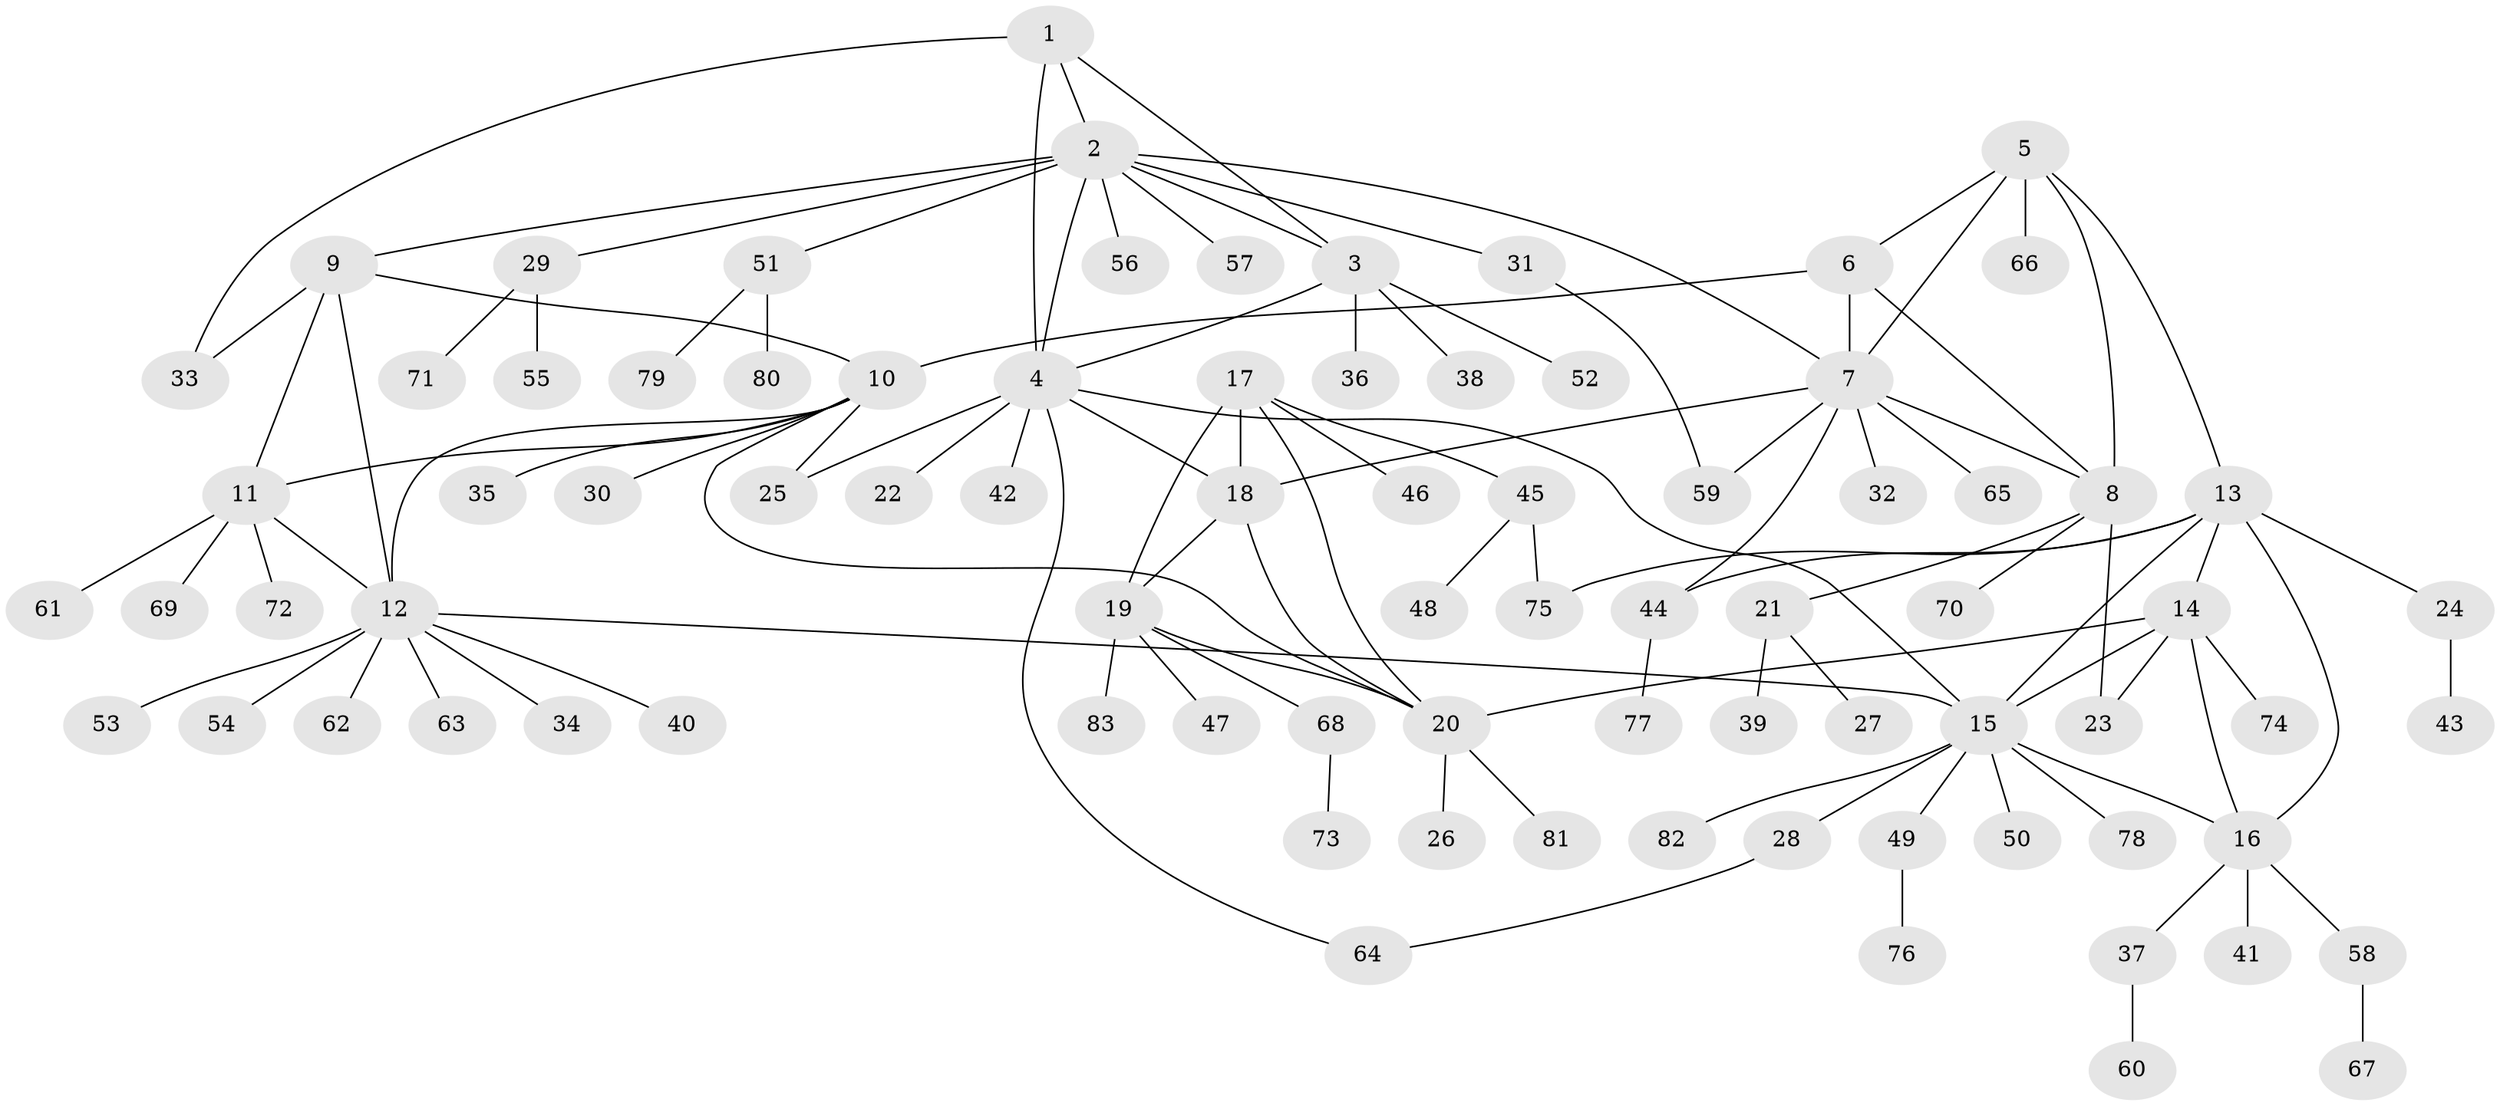 // coarse degree distribution, {4: 0.04081632653061224, 9: 0.02040816326530612, 7: 0.04081632653061224, 13: 0.02040816326530612, 11: 0.02040816326530612, 14: 0.02040816326530612, 3: 0.02040816326530612, 5: 0.02040816326530612, 6: 0.02040816326530612, 1: 0.6326530612244898, 2: 0.14285714285714285}
// Generated by graph-tools (version 1.1) at 2025/19/03/04/25 18:19:55]
// undirected, 83 vertices, 110 edges
graph export_dot {
graph [start="1"]
  node [color=gray90,style=filled];
  1;
  2;
  3;
  4;
  5;
  6;
  7;
  8;
  9;
  10;
  11;
  12;
  13;
  14;
  15;
  16;
  17;
  18;
  19;
  20;
  21;
  22;
  23;
  24;
  25;
  26;
  27;
  28;
  29;
  30;
  31;
  32;
  33;
  34;
  35;
  36;
  37;
  38;
  39;
  40;
  41;
  42;
  43;
  44;
  45;
  46;
  47;
  48;
  49;
  50;
  51;
  52;
  53;
  54;
  55;
  56;
  57;
  58;
  59;
  60;
  61;
  62;
  63;
  64;
  65;
  66;
  67;
  68;
  69;
  70;
  71;
  72;
  73;
  74;
  75;
  76;
  77;
  78;
  79;
  80;
  81;
  82;
  83;
  1 -- 2;
  1 -- 3;
  1 -- 4;
  1 -- 33;
  2 -- 3;
  2 -- 4;
  2 -- 7;
  2 -- 9;
  2 -- 29;
  2 -- 31;
  2 -- 51;
  2 -- 56;
  2 -- 57;
  3 -- 4;
  3 -- 36;
  3 -- 38;
  3 -- 52;
  4 -- 15;
  4 -- 18;
  4 -- 22;
  4 -- 25;
  4 -- 42;
  4 -- 64;
  5 -- 6;
  5 -- 7;
  5 -- 8;
  5 -- 13;
  5 -- 66;
  6 -- 7;
  6 -- 8;
  6 -- 10;
  7 -- 8;
  7 -- 18;
  7 -- 32;
  7 -- 44;
  7 -- 59;
  7 -- 65;
  8 -- 21;
  8 -- 23;
  8 -- 70;
  9 -- 10;
  9 -- 11;
  9 -- 12;
  9 -- 33;
  10 -- 11;
  10 -- 12;
  10 -- 20;
  10 -- 25;
  10 -- 30;
  10 -- 35;
  11 -- 12;
  11 -- 61;
  11 -- 69;
  11 -- 72;
  12 -- 15;
  12 -- 34;
  12 -- 40;
  12 -- 53;
  12 -- 54;
  12 -- 62;
  12 -- 63;
  13 -- 14;
  13 -- 15;
  13 -- 16;
  13 -- 24;
  13 -- 44;
  13 -- 75;
  14 -- 15;
  14 -- 16;
  14 -- 20;
  14 -- 23;
  14 -- 74;
  15 -- 16;
  15 -- 28;
  15 -- 49;
  15 -- 50;
  15 -- 78;
  15 -- 82;
  16 -- 37;
  16 -- 41;
  16 -- 58;
  17 -- 18;
  17 -- 19;
  17 -- 20;
  17 -- 45;
  17 -- 46;
  18 -- 19;
  18 -- 20;
  19 -- 20;
  19 -- 47;
  19 -- 68;
  19 -- 83;
  20 -- 26;
  20 -- 81;
  21 -- 27;
  21 -- 39;
  24 -- 43;
  28 -- 64;
  29 -- 55;
  29 -- 71;
  31 -- 59;
  37 -- 60;
  44 -- 77;
  45 -- 48;
  45 -- 75;
  49 -- 76;
  51 -- 79;
  51 -- 80;
  58 -- 67;
  68 -- 73;
}
